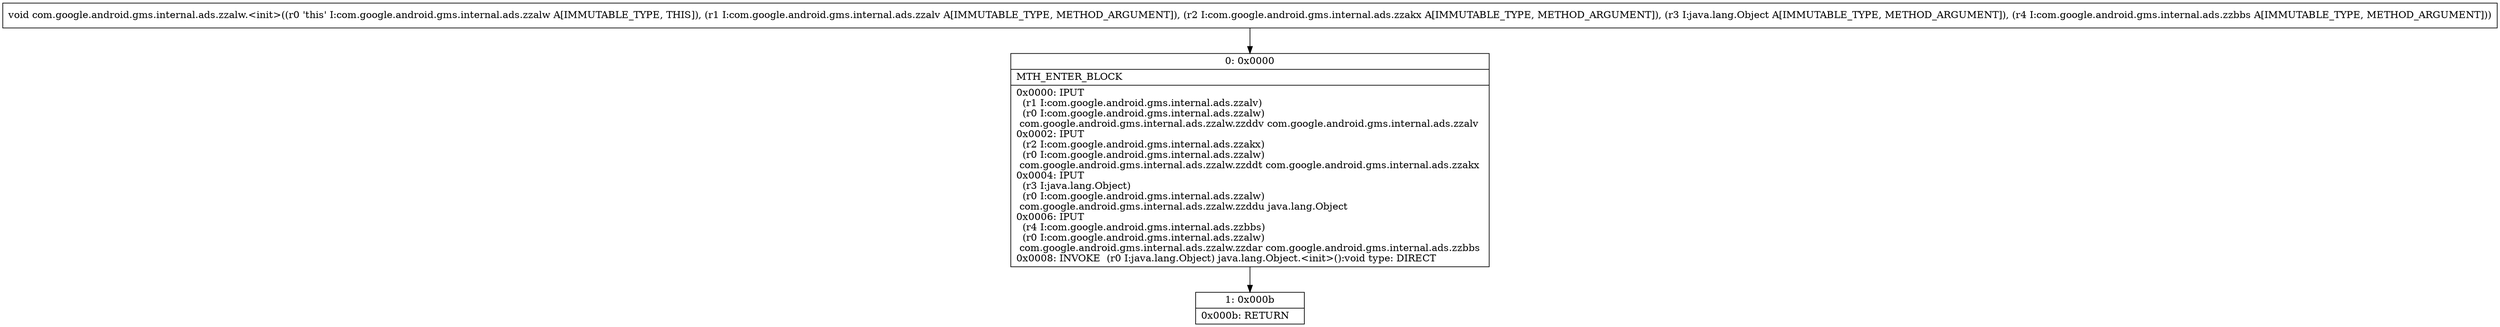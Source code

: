 digraph "CFG forcom.google.android.gms.internal.ads.zzalw.\<init\>(Lcom\/google\/android\/gms\/internal\/ads\/zzalv;Lcom\/google\/android\/gms\/internal\/ads\/zzakx;Ljava\/lang\/Object;Lcom\/google\/android\/gms\/internal\/ads\/zzbbs;)V" {
Node_0 [shape=record,label="{0\:\ 0x0000|MTH_ENTER_BLOCK\l|0x0000: IPUT  \l  (r1 I:com.google.android.gms.internal.ads.zzalv)\l  (r0 I:com.google.android.gms.internal.ads.zzalw)\l com.google.android.gms.internal.ads.zzalw.zzddv com.google.android.gms.internal.ads.zzalv \l0x0002: IPUT  \l  (r2 I:com.google.android.gms.internal.ads.zzakx)\l  (r0 I:com.google.android.gms.internal.ads.zzalw)\l com.google.android.gms.internal.ads.zzalw.zzddt com.google.android.gms.internal.ads.zzakx \l0x0004: IPUT  \l  (r3 I:java.lang.Object)\l  (r0 I:com.google.android.gms.internal.ads.zzalw)\l com.google.android.gms.internal.ads.zzalw.zzddu java.lang.Object \l0x0006: IPUT  \l  (r4 I:com.google.android.gms.internal.ads.zzbbs)\l  (r0 I:com.google.android.gms.internal.ads.zzalw)\l com.google.android.gms.internal.ads.zzalw.zzdar com.google.android.gms.internal.ads.zzbbs \l0x0008: INVOKE  (r0 I:java.lang.Object) java.lang.Object.\<init\>():void type: DIRECT \l}"];
Node_1 [shape=record,label="{1\:\ 0x000b|0x000b: RETURN   \l}"];
MethodNode[shape=record,label="{void com.google.android.gms.internal.ads.zzalw.\<init\>((r0 'this' I:com.google.android.gms.internal.ads.zzalw A[IMMUTABLE_TYPE, THIS]), (r1 I:com.google.android.gms.internal.ads.zzalv A[IMMUTABLE_TYPE, METHOD_ARGUMENT]), (r2 I:com.google.android.gms.internal.ads.zzakx A[IMMUTABLE_TYPE, METHOD_ARGUMENT]), (r3 I:java.lang.Object A[IMMUTABLE_TYPE, METHOD_ARGUMENT]), (r4 I:com.google.android.gms.internal.ads.zzbbs A[IMMUTABLE_TYPE, METHOD_ARGUMENT])) }"];
MethodNode -> Node_0;
Node_0 -> Node_1;
}

